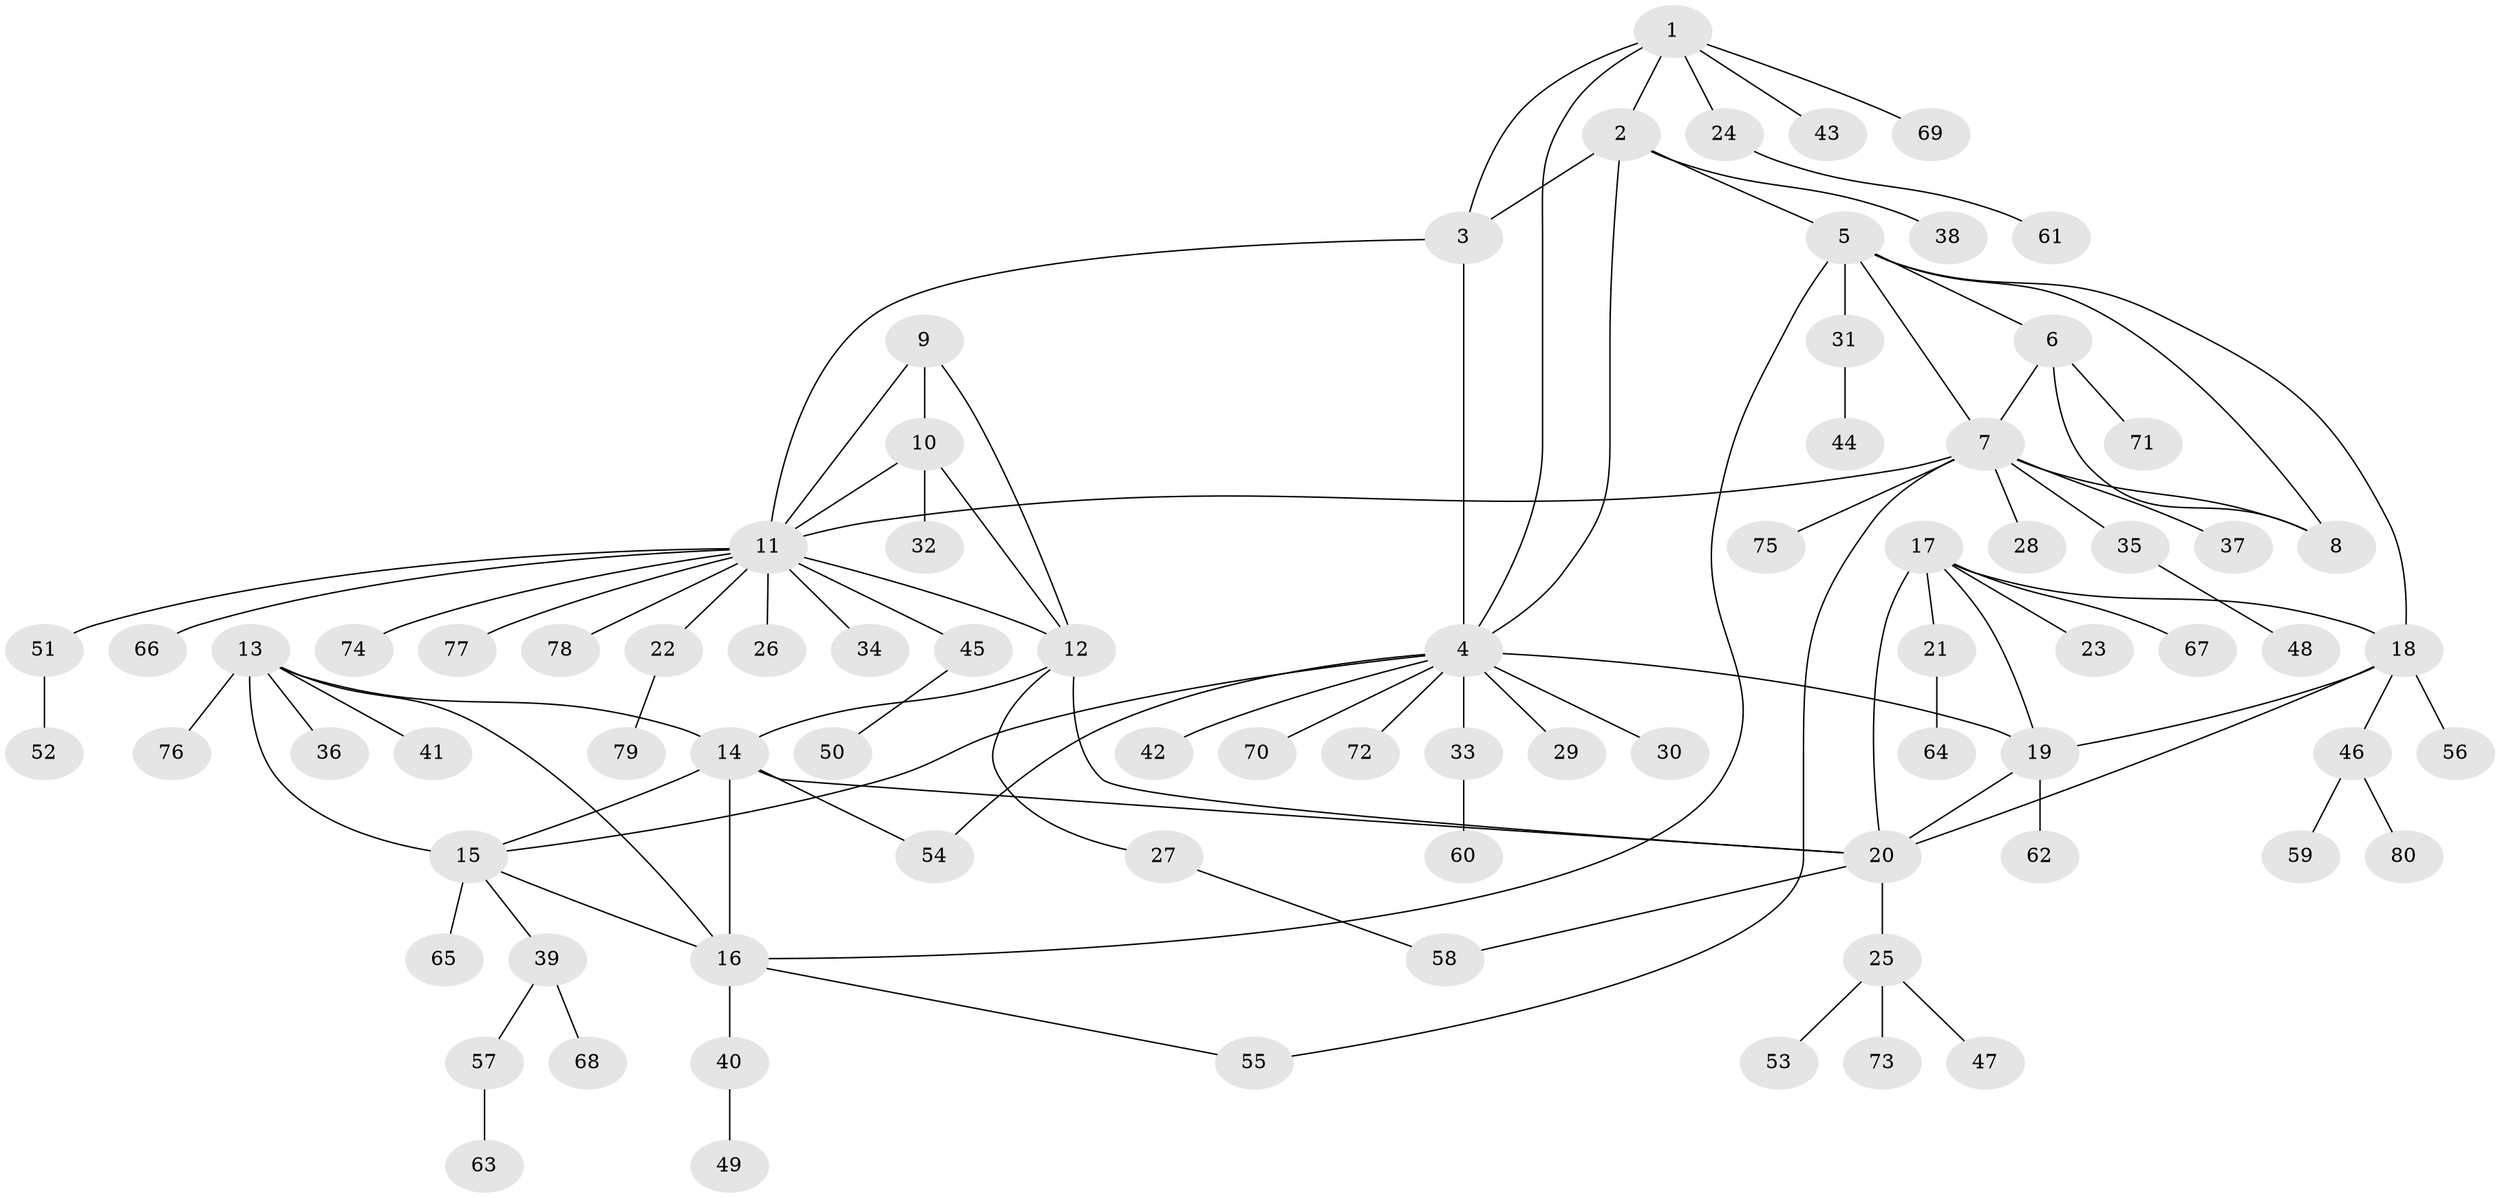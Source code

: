 // Generated by graph-tools (version 1.1) at 2025/11/02/27/25 16:11:33]
// undirected, 80 vertices, 103 edges
graph export_dot {
graph [start="1"]
  node [color=gray90,style=filled];
  1;
  2;
  3;
  4;
  5;
  6;
  7;
  8;
  9;
  10;
  11;
  12;
  13;
  14;
  15;
  16;
  17;
  18;
  19;
  20;
  21;
  22;
  23;
  24;
  25;
  26;
  27;
  28;
  29;
  30;
  31;
  32;
  33;
  34;
  35;
  36;
  37;
  38;
  39;
  40;
  41;
  42;
  43;
  44;
  45;
  46;
  47;
  48;
  49;
  50;
  51;
  52;
  53;
  54;
  55;
  56;
  57;
  58;
  59;
  60;
  61;
  62;
  63;
  64;
  65;
  66;
  67;
  68;
  69;
  70;
  71;
  72;
  73;
  74;
  75;
  76;
  77;
  78;
  79;
  80;
  1 -- 2;
  1 -- 3;
  1 -- 4;
  1 -- 24;
  1 -- 43;
  1 -- 69;
  2 -- 3;
  2 -- 4;
  2 -- 5;
  2 -- 38;
  3 -- 4;
  3 -- 11;
  4 -- 15;
  4 -- 19;
  4 -- 29;
  4 -- 30;
  4 -- 33;
  4 -- 42;
  4 -- 54;
  4 -- 70;
  4 -- 72;
  5 -- 6;
  5 -- 7;
  5 -- 8;
  5 -- 16;
  5 -- 18;
  5 -- 31;
  6 -- 7;
  6 -- 8;
  6 -- 71;
  7 -- 8;
  7 -- 11;
  7 -- 28;
  7 -- 35;
  7 -- 37;
  7 -- 55;
  7 -- 75;
  9 -- 10;
  9 -- 11;
  9 -- 12;
  10 -- 11;
  10 -- 12;
  10 -- 32;
  11 -- 12;
  11 -- 22;
  11 -- 26;
  11 -- 34;
  11 -- 45;
  11 -- 51;
  11 -- 66;
  11 -- 74;
  11 -- 77;
  11 -- 78;
  12 -- 14;
  12 -- 20;
  12 -- 27;
  13 -- 14;
  13 -- 15;
  13 -- 16;
  13 -- 36;
  13 -- 41;
  13 -- 76;
  14 -- 15;
  14 -- 16;
  14 -- 20;
  14 -- 54;
  15 -- 16;
  15 -- 39;
  15 -- 65;
  16 -- 40;
  16 -- 55;
  17 -- 18;
  17 -- 19;
  17 -- 20;
  17 -- 21;
  17 -- 23;
  17 -- 67;
  18 -- 19;
  18 -- 20;
  18 -- 46;
  18 -- 56;
  19 -- 20;
  19 -- 62;
  20 -- 25;
  20 -- 58;
  21 -- 64;
  22 -- 79;
  24 -- 61;
  25 -- 47;
  25 -- 53;
  25 -- 73;
  27 -- 58;
  31 -- 44;
  33 -- 60;
  35 -- 48;
  39 -- 57;
  39 -- 68;
  40 -- 49;
  45 -- 50;
  46 -- 59;
  46 -- 80;
  51 -- 52;
  57 -- 63;
}
